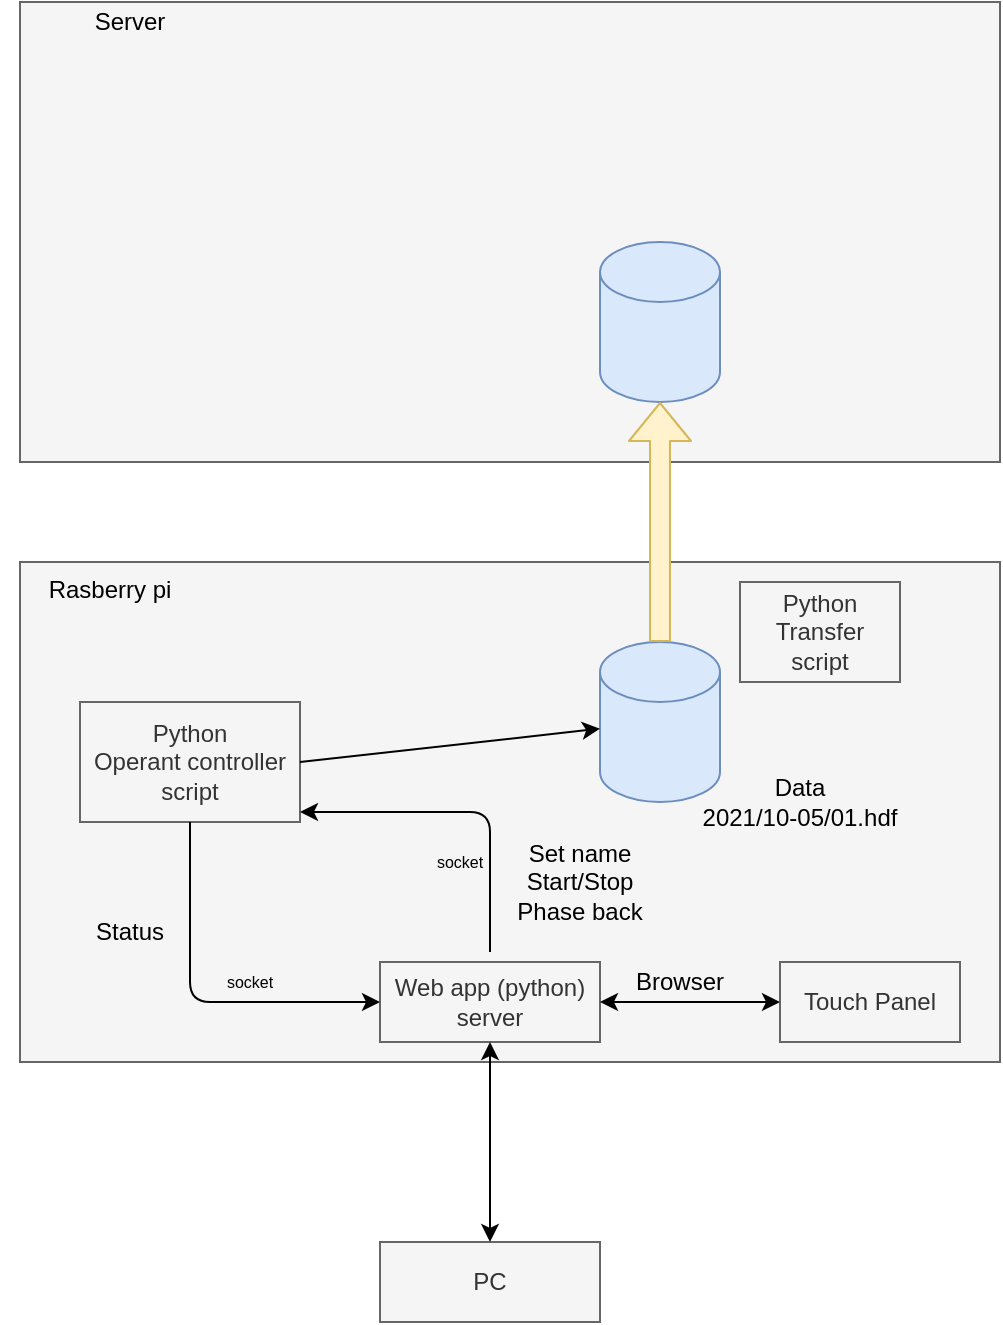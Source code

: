 <mxfile>
    <diagram id="H51x05cxjvQXWm__CiWL" name="Page-1">
        <mxGraphModel dx="1107" dy="867" grid="1" gridSize="10" guides="1" tooltips="1" connect="1" arrows="1" fold="1" page="1" pageScale="1" pageWidth="827" pageHeight="1169" background="none" math="0" shadow="0">
            <root>
                <mxCell id="0"/>
                <mxCell id="1" parent="0"/>
                <mxCell id="2" value="" style="rounded=0;whiteSpace=wrap;html=1;fillColor=#f5f5f5;strokeColor=#666666;fontColor=#333333;" vertex="1" parent="1">
                    <mxGeometry x="150" y="560" width="490" height="250" as="geometry"/>
                </mxCell>
                <mxCell id="3" value="&lt;font color=&quot;#000000&quot;&gt;Rasberry pi&lt;/font&gt;" style="text;html=1;strokeColor=none;fillColor=none;align=center;verticalAlign=middle;whiteSpace=wrap;rounded=0;" vertex="1" parent="1">
                    <mxGeometry x="140" y="564" width="110" height="20" as="geometry"/>
                </mxCell>
                <mxCell id="4" value="Python &lt;br&gt;Operant controller&lt;br&gt;script" style="rounded=0;whiteSpace=wrap;html=1;strokeColor=#666666;fillColor=#f5f5f5;fontColor=#333333;" vertex="1" parent="1">
                    <mxGeometry x="180" y="630" width="110" height="60" as="geometry"/>
                </mxCell>
                <mxCell id="5" value="" style="rounded=0;whiteSpace=wrap;html=1;fillColor=#f5f5f5;strokeColor=#666666;fontColor=#333333;" vertex="1" parent="1">
                    <mxGeometry x="150" y="280" width="490" height="230" as="geometry"/>
                </mxCell>
                <mxCell id="6" value="&lt;font color=&quot;#000000&quot;&gt;Server&lt;/font&gt;" style="text;html=1;strokeColor=none;fillColor=none;align=center;verticalAlign=middle;whiteSpace=wrap;rounded=0;" vertex="1" parent="1">
                    <mxGeometry x="150" y="280" width="110" height="20" as="geometry"/>
                </mxCell>
                <mxCell id="8" value="" style="shape=cylinder3;whiteSpace=wrap;html=1;boundedLbl=1;backgroundOutline=1;size=15;strokeColor=#6c8ebf;fillColor=#dae8fc;" vertex="1" parent="1">
                    <mxGeometry x="440" y="600" width="60" height="80" as="geometry"/>
                </mxCell>
                <mxCell id="9" value="" style="shape=cylinder3;whiteSpace=wrap;html=1;boundedLbl=1;backgroundOutline=1;size=15;strokeColor=#6c8ebf;fillColor=#dae8fc;" vertex="1" parent="1">
                    <mxGeometry x="440" y="400" width="60" height="80" as="geometry"/>
                </mxCell>
                <mxCell id="10" value="Web app (python)&lt;br&gt;server" style="rounded=0;whiteSpace=wrap;html=1;strokeColor=#666666;fillColor=#f5f5f5;fontColor=#333333;" vertex="1" parent="1">
                    <mxGeometry x="330" y="760" width="110" height="40" as="geometry"/>
                </mxCell>
                <mxCell id="12" value="" style="endArrow=classic;html=1;strokeColor=#000000;entryX=0;entryY=0.5;entryDx=0;entryDy=0;" edge="1" parent="1" source="4" target="10">
                    <mxGeometry width="50" height="50" relative="1" as="geometry">
                        <mxPoint x="310" y="720" as="sourcePoint"/>
                        <mxPoint x="220" y="770" as="targetPoint"/>
                        <Array as="points">
                            <mxPoint x="235" y="780"/>
                        </Array>
                    </mxGeometry>
                </mxCell>
                <mxCell id="13" value="Status" style="text;html=1;align=center;verticalAlign=middle;whiteSpace=wrap;rounded=0;fontColor=#000000;" vertex="1" parent="1">
                    <mxGeometry x="185" y="735" width="40" height="20" as="geometry"/>
                </mxCell>
                <mxCell id="14" value="" style="endArrow=classic;html=1;strokeColor=#000000;entryX=0;entryY=0.5;entryDx=0;entryDy=0;" edge="1" parent="1">
                    <mxGeometry width="50" height="50" relative="1" as="geometry">
                        <mxPoint x="385" y="755" as="sourcePoint"/>
                        <mxPoint x="290" y="685" as="targetPoint"/>
                        <Array as="points">
                            <mxPoint x="385" y="685"/>
                        </Array>
                    </mxGeometry>
                </mxCell>
                <mxCell id="15" value="Set name&lt;br&gt;Start/Stop&lt;br&gt;Phase back" style="text;html=1;align=center;verticalAlign=middle;whiteSpace=wrap;rounded=0;fontColor=#000000;" vertex="1" parent="1">
                    <mxGeometry x="390" y="710" width="80" height="20" as="geometry"/>
                </mxCell>
                <mxCell id="16" value="" style="endArrow=classic;html=1;fontColor=#000000;strokeColor=#000000;exitX=1;exitY=0.5;exitDx=0;exitDy=0;" edge="1" parent="1" source="4" target="8">
                    <mxGeometry width="50" height="50" relative="1" as="geometry">
                        <mxPoint x="290" y="770" as="sourcePoint"/>
                        <mxPoint x="340" y="720" as="targetPoint"/>
                    </mxGeometry>
                </mxCell>
                <mxCell id="17" value="Data&lt;br&gt;2021/10-05/01.hdf" style="text;html=1;align=center;verticalAlign=middle;whiteSpace=wrap;rounded=0;fontColor=#000000;" vertex="1" parent="1">
                    <mxGeometry x="485" y="650" width="110" height="60" as="geometry"/>
                </mxCell>
                <mxCell id="18" value="Touch Panel" style="rounded=0;whiteSpace=wrap;html=1;strokeColor=#666666;fillColor=#f5f5f5;fontColor=#333333;" vertex="1" parent="1">
                    <mxGeometry x="530" y="760" width="90" height="40" as="geometry"/>
                </mxCell>
                <mxCell id="19" value="" style="endArrow=classic;startArrow=classic;html=1;fontColor=#000000;strokeColor=#000000;entryX=1;entryY=0.5;entryDx=0;entryDy=0;exitX=0;exitY=0.5;exitDx=0;exitDy=0;" edge="1" parent="1" source="18" target="10">
                    <mxGeometry width="50" height="50" relative="1" as="geometry">
                        <mxPoint x="450" y="680" as="sourcePoint"/>
                        <mxPoint x="500" y="630" as="targetPoint"/>
                    </mxGeometry>
                </mxCell>
                <mxCell id="21" value="Browser" style="text;html=1;align=center;verticalAlign=middle;whiteSpace=wrap;rounded=0;fontColor=#000000;" vertex="1" parent="1">
                    <mxGeometry x="460" y="760" width="40" height="20" as="geometry"/>
                </mxCell>
                <mxCell id="22" value="socket" style="text;html=1;align=center;verticalAlign=middle;whiteSpace=wrap;rounded=0;fontColor=#000000;fontSize=8;" vertex="1" parent="1">
                    <mxGeometry x="330" y="700" width="80" height="20" as="geometry"/>
                </mxCell>
                <mxCell id="24" value="socket" style="text;html=1;align=center;verticalAlign=middle;whiteSpace=wrap;rounded=0;fontColor=#000000;fontSize=8;" vertex="1" parent="1">
                    <mxGeometry x="225" y="760" width="80" height="20" as="geometry"/>
                </mxCell>
                <mxCell id="25" value="PC" style="rounded=0;whiteSpace=wrap;html=1;strokeColor=#666666;fillColor=#f5f5f5;fontColor=#333333;" vertex="1" parent="1">
                    <mxGeometry x="330" y="900" width="110" height="40" as="geometry"/>
                </mxCell>
                <mxCell id="26" value="" style="endArrow=classic;startArrow=classic;html=1;fontColor=#000000;strokeColor=#000000;entryX=0.5;entryY=1;entryDx=0;entryDy=0;exitX=0.5;exitY=0;exitDx=0;exitDy=0;" edge="1" parent="1" source="25" target="10">
                    <mxGeometry width="50" height="50" relative="1" as="geometry">
                        <mxPoint x="460" y="870" as="sourcePoint"/>
                        <mxPoint x="370" y="870" as="targetPoint"/>
                    </mxGeometry>
                </mxCell>
                <mxCell id="27" value="" style="shape=flexArrow;endArrow=classic;html=1;fontSize=8;fontColor=#000000;strokeColor=#d6b656;exitX=0.5;exitY=0;exitDx=0;exitDy=0;exitPerimeter=0;fillColor=#fff2cc;" edge="1" parent="1" source="8" target="9">
                    <mxGeometry width="50" height="50" relative="1" as="geometry">
                        <mxPoint x="460" y="570" as="sourcePoint"/>
                        <mxPoint x="460" y="500" as="targetPoint"/>
                    </mxGeometry>
                </mxCell>
                <mxCell id="28" value="Python &lt;br&gt;Transfer&lt;br&gt;script" style="rounded=0;whiteSpace=wrap;html=1;strokeColor=#666666;fillColor=#f5f5f5;fontColor=#333333;" vertex="1" parent="1">
                    <mxGeometry x="510" y="570" width="80" height="50" as="geometry"/>
                </mxCell>
            </root>
        </mxGraphModel>
    </diagram>
</mxfile>